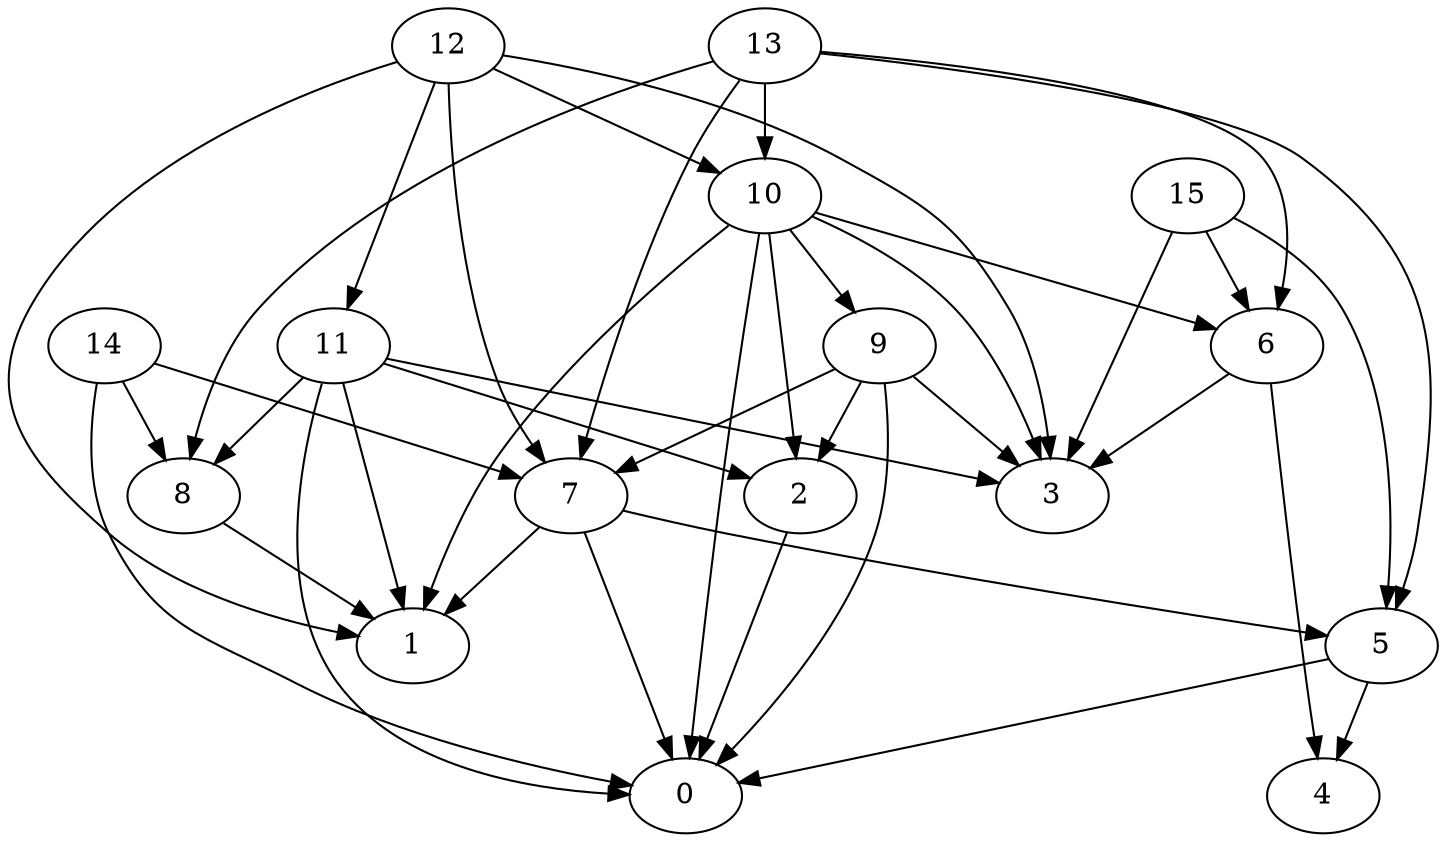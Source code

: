 digraph "Random_Nodes_16_Density_2.50_CCR_0.10_WeightType_Random_Homogeneous-2" {
13 [Weight=170];
12 [Weight=146];
10 [Weight=49];
14 [Weight=97];
9 [Weight=97];
7 [Weight=243];
15 [Weight=49];
6 [Weight=243];
11 [Weight=49];
8 [Weight=219];
5 [Weight=97];
2 [Weight=97];
4 [Weight=243];
0 [Weight=219];
3 [Weight=170];
1 [Weight=122];
11 -> 2 [Weight=6];
15 -> 5 [Weight=5];
11 -> 1 [Weight=8];
11 -> 3 [Weight=6];
12 -> 3 [Weight=8];
5 -> 4 [Weight=3];
9 -> 0 [Weight=8];
12 -> 10 [Weight=6];
6 -> 3 [Weight=5];
7 -> 5 [Weight=4];
9 -> 7 [Weight=3];
9 -> 3 [Weight=3];
14 -> 8 [Weight=9];
13 -> 8 [Weight=5];
10 -> 3 [Weight=2];
13 -> 5 [Weight=4];
13 -> 10 [Weight=2];
15 -> 3 [Weight=4];
11 -> 8 [Weight=8];
10 -> 9 [Weight=7];
14 -> 7 [Weight=6];
7 -> 1 [Weight=5];
9 -> 2 [Weight=4];
2 -> 0 [Weight=4];
12 -> 11 [Weight=2];
7 -> 0 [Weight=3];
8 -> 1 [Weight=10];
15 -> 6 [Weight=7];
10 -> 1 [Weight=9];
5 -> 0 [Weight=2];
11 -> 0 [Weight=8];
10 -> 0 [Weight=7];
13 -> 7 [Weight=7];
12 -> 1 [Weight=4];
12 -> 7 [Weight=4];
6 -> 4 [Weight=7];
10 -> 6 [Weight=6];
14 -> 0 [Weight=10];
10 -> 2 [Weight=10];
13 -> 6 [Weight=10];
}
